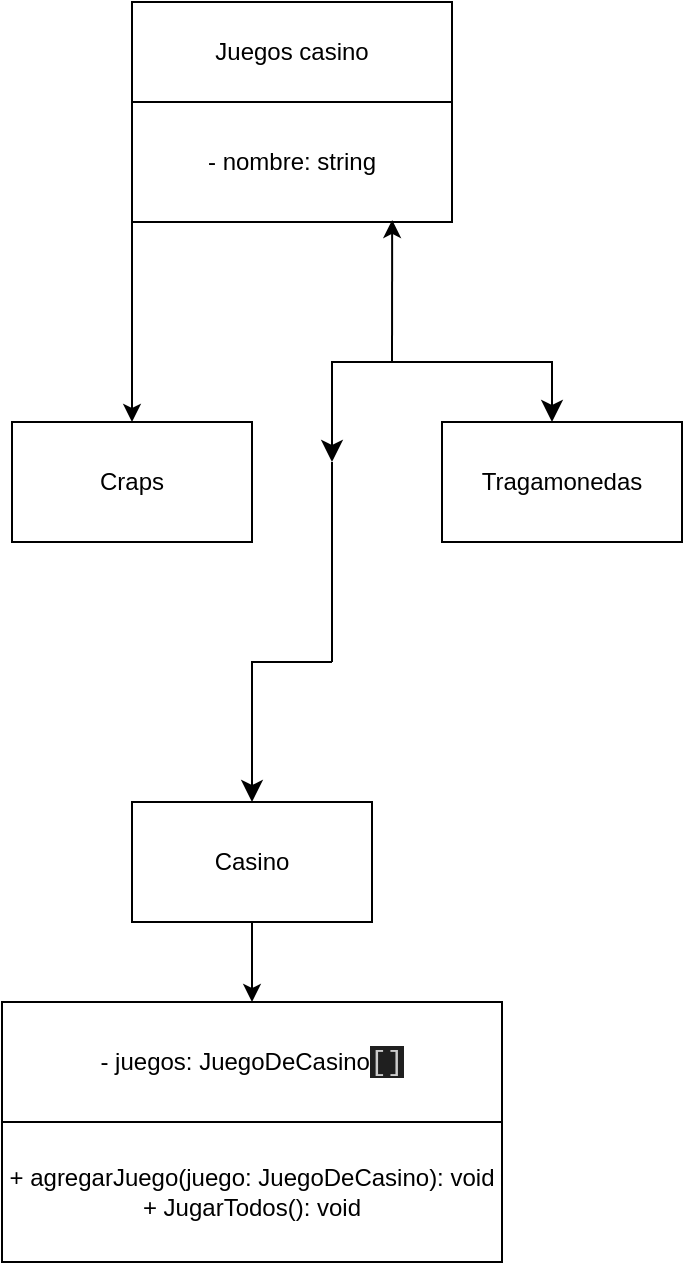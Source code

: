 <mxfile>
    <diagram id="80uzd_B46-vWAUubqVAR" name="Page-1">
        <mxGraphModel dx="736" dy="607" grid="1" gridSize="10" guides="1" tooltips="1" connect="1" arrows="1" fold="1" page="1" pageScale="1" pageWidth="850" pageHeight="1100" math="0" shadow="0">
            <root>
                <mxCell id="0"/>
                <mxCell id="1" parent="0"/>
                <mxCell id="2" value="Juegos casino" style="rounded=0;whiteSpace=wrap;html=1;" vertex="1" parent="1">
                    <mxGeometry x="270" y="90" width="160" height="50" as="geometry"/>
                </mxCell>
                <mxCell id="3" value="- nombre: string" style="rounded=0;whiteSpace=wrap;html=1;" vertex="1" parent="1">
                    <mxGeometry x="270" y="140" width="160" height="60" as="geometry"/>
                </mxCell>
                <mxCell id="4" value="" style="endArrow=classic;html=1;exitX=0;exitY=1;exitDx=0;exitDy=0;" edge="1" parent="1" source="3" target="5">
                    <mxGeometry width="50" height="50" relative="1" as="geometry">
                        <mxPoint x="350" y="340" as="sourcePoint"/>
                        <mxPoint x="310" y="300" as="targetPoint"/>
                    </mxGeometry>
                </mxCell>
                <mxCell id="5" value="Craps" style="rounded=0;whiteSpace=wrap;html=1;" vertex="1" parent="1">
                    <mxGeometry x="210" y="300" width="120" height="60" as="geometry"/>
                </mxCell>
                <mxCell id="6" value="" style="edgeStyle=segmentEdgeStyle;endArrow=classic;html=1;curved=0;rounded=0;endSize=8;startSize=8;" edge="1" parent="1">
                    <mxGeometry width="50" height="50" relative="1" as="geometry">
                        <mxPoint x="400" y="270" as="sourcePoint"/>
                        <mxPoint x="480" y="300" as="targetPoint"/>
                    </mxGeometry>
                </mxCell>
                <mxCell id="7" value="" style="endArrow=classic;html=1;entryX=0.813;entryY=0.983;entryDx=0;entryDy=0;entryPerimeter=0;" edge="1" parent="1" target="3">
                    <mxGeometry width="50" height="50" relative="1" as="geometry">
                        <mxPoint x="400" y="270" as="sourcePoint"/>
                        <mxPoint x="400" y="290" as="targetPoint"/>
                    </mxGeometry>
                </mxCell>
                <mxCell id="8" value="Tragamonedas" style="rounded=0;whiteSpace=wrap;html=1;" vertex="1" parent="1">
                    <mxGeometry x="425" y="300" width="120" height="60" as="geometry"/>
                </mxCell>
                <mxCell id="10" value="" style="edgeStyle=segmentEdgeStyle;endArrow=classic;html=1;curved=0;rounded=0;endSize=8;startSize=8;" edge="1" parent="1">
                    <mxGeometry width="50" height="50" relative="1" as="geometry">
                        <mxPoint x="400" y="270" as="sourcePoint"/>
                        <mxPoint x="370" y="320" as="targetPoint"/>
                    </mxGeometry>
                </mxCell>
                <mxCell id="12" value="" style="endArrow=none;html=1;" edge="1" parent="1">
                    <mxGeometry width="50" height="50" relative="1" as="geometry">
                        <mxPoint x="370" y="420" as="sourcePoint"/>
                        <mxPoint x="370" y="320" as="targetPoint"/>
                    </mxGeometry>
                </mxCell>
                <mxCell id="14" value="" style="edgeStyle=segmentEdgeStyle;endArrow=classic;html=1;curved=0;rounded=0;endSize=8;startSize=8;" edge="1" parent="1">
                    <mxGeometry width="50" height="50" relative="1" as="geometry">
                        <mxPoint x="370" y="420" as="sourcePoint"/>
                        <mxPoint x="330" y="490" as="targetPoint"/>
                    </mxGeometry>
                </mxCell>
                <mxCell id="15" value="Casino" style="rounded=0;whiteSpace=wrap;html=1;" vertex="1" parent="1">
                    <mxGeometry x="270" y="490" width="120" height="60" as="geometry"/>
                </mxCell>
                <mxCell id="16" value="" style="endArrow=classic;html=1;exitX=0.5;exitY=1;exitDx=0;exitDy=0;" edge="1" parent="1" source="15">
                    <mxGeometry width="50" height="50" relative="1" as="geometry">
                        <mxPoint x="350" y="540" as="sourcePoint"/>
                        <mxPoint x="330" y="590" as="targetPoint"/>
                        <Array as="points"/>
                    </mxGeometry>
                </mxCell>
                <mxCell id="17" value="- juegos: JuegoDeCasino&lt;span style=&quot;background-color: rgb(31, 31, 31); color: rgb(204, 204, 204); font-family: Consolas, &amp;quot;Courier New&amp;quot;, monospace; font-size: 14px;&quot;&gt;[]&lt;/span&gt;" style="rounded=0;whiteSpace=wrap;html=1;" vertex="1" parent="1">
                    <mxGeometry x="205" y="590" width="250" height="60" as="geometry"/>
                </mxCell>
                <mxCell id="18" value="+ agregarJuego(juego: JuegoDeCasino): void&lt;br&gt;+ JugarTodos(): void" style="rounded=0;whiteSpace=wrap;html=1;" vertex="1" parent="1">
                    <mxGeometry x="205" y="650" width="250" height="70" as="geometry"/>
                </mxCell>
            </root>
        </mxGraphModel>
    </diagram>
</mxfile>